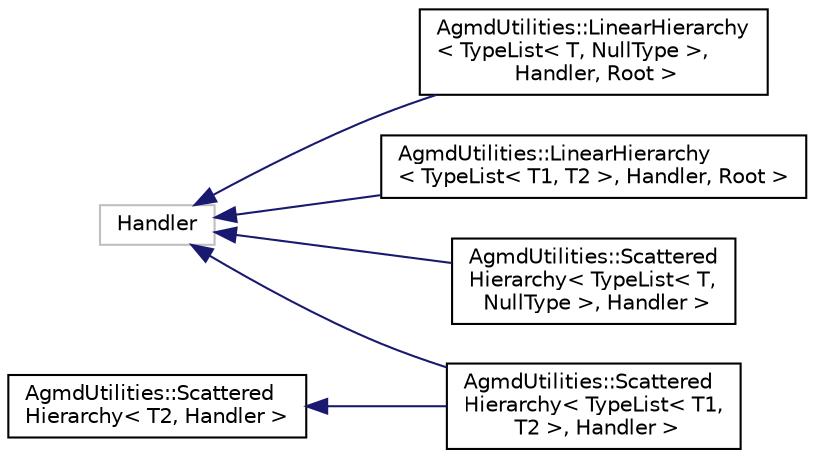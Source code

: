 digraph "Graphical Class Hierarchy"
{
  edge [fontname="Helvetica",fontsize="10",labelfontname="Helvetica",labelfontsize="10"];
  node [fontname="Helvetica",fontsize="10",shape=record];
  rankdir="LR";
  Node1 [label="Handler",height=0.2,width=0.4,color="grey75", fillcolor="white", style="filled"];
  Node1 -> Node2 [dir="back",color="midnightblue",fontsize="10",style="solid",fontname="Helvetica"];
  Node2 [label="AgmdUtilities::LinearHierarchy\l\< TypeList\< T, NullType \>,\l Handler, Root \>",height=0.2,width=0.4,color="black", fillcolor="white", style="filled",URL="$class_agmd_utilities_1_1_linear_hierarchy_3_01_type_list_3_01_t_00_01_null_type_01_4_00_01_handler_00_01_root_01_4.html"];
  Node1 -> Node3 [dir="back",color="midnightblue",fontsize="10",style="solid",fontname="Helvetica"];
  Node3 [label="AgmdUtilities::LinearHierarchy\l\< TypeList\< T1, T2 \>, Handler, Root \>",height=0.2,width=0.4,color="black", fillcolor="white", style="filled",URL="$class_agmd_utilities_1_1_linear_hierarchy_3_01_type_list_3_01_t1_00_01_t2_01_4_00_01_handler_00_01_root_01_4.html"];
  Node1 -> Node4 [dir="back",color="midnightblue",fontsize="10",style="solid",fontname="Helvetica"];
  Node4 [label="AgmdUtilities::Scattered\lHierarchy\< TypeList\< T,\l NullType \>, Handler \>",height=0.2,width=0.4,color="black", fillcolor="white", style="filled",URL="$class_agmd_utilities_1_1_scattered_hierarchy_3_01_type_list_3_01_t_00_01_null_type_01_4_00_01_handler_01_4.html"];
  Node1 -> Node5 [dir="back",color="midnightblue",fontsize="10",style="solid",fontname="Helvetica"];
  Node5 [label="AgmdUtilities::Scattered\lHierarchy\< TypeList\< T1,\l T2 \>, Handler \>",height=0.2,width=0.4,color="black", fillcolor="white", style="filled",URL="$class_agmd_utilities_1_1_scattered_hierarchy_3_01_type_list_3_01_t1_00_01_t2_01_4_00_01_handler_01_4.html"];
  Node6 [label="AgmdUtilities::Scattered\lHierarchy\< T2, Handler \>",height=0.2,width=0.4,color="black", fillcolor="white", style="filled",URL="$class_agmd_utilities_1_1_scattered_hierarchy.html"];
  Node6 -> Node5 [dir="back",color="midnightblue",fontsize="10",style="solid",fontname="Helvetica"];
}
